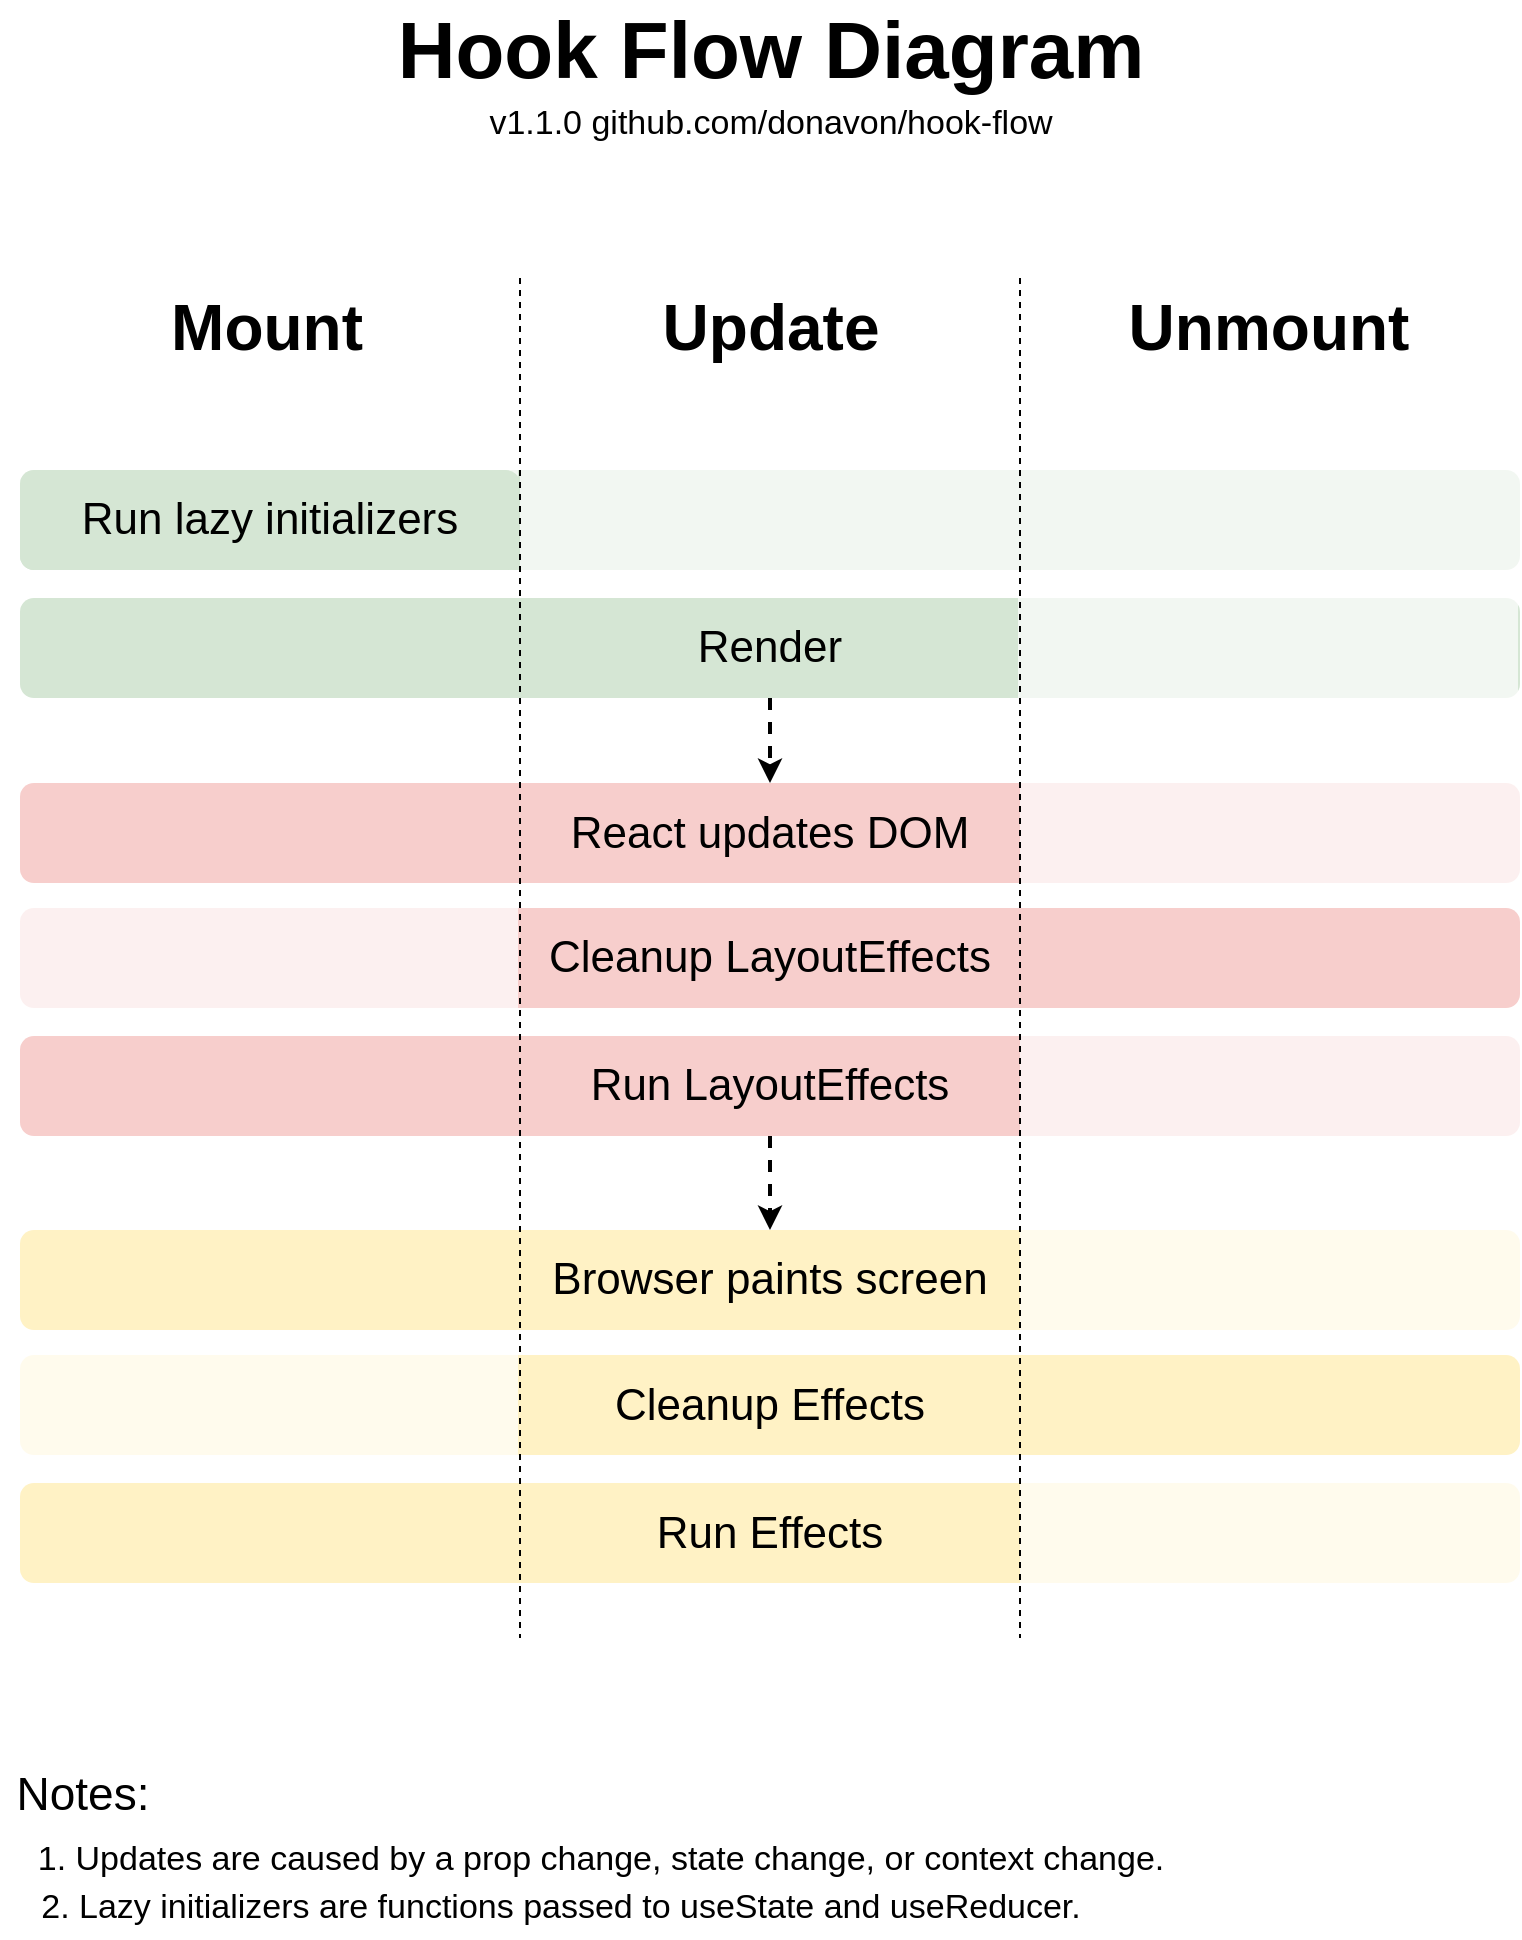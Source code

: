 <mxfile version="10.4.0" type="device"><diagram id="1f7LOVgMw23wa4iWRDQv" name="Page-1"><mxGraphModel dx="1505" dy="924" grid="1" gridSize="10" guides="1" tooltips="1" connect="1" arrows="1" fold="1" page="1" pageScale="1" pageWidth="850" pageHeight="1100" background="#FFFFFF" math="0" shadow="0"><root><mxCell id="0"/><mxCell id="1" parent="0"/><mxCell id="P9dzV_uxmLl55_uZoSnp-31" value="&lt;font size=&quot;1&quot;&gt;&lt;b style=&quot;font-size: 40px&quot;&gt;Hook Flow Diagram&lt;/b&gt;&lt;/font&gt;" style="text;html=1;resizable=0;autosize=1;align=center;verticalAlign=middle;points=[];fillColor=none;strokeColor=none;rounded=0;" parent="1" vertex="1"><mxGeometry x="230" y="50" width="390" height="30" as="geometry"/></mxCell><mxCell id="eATNRp91KAeAuzyoPof7-5" value="&lt;div style=&quot;text-align: left&quot;&gt;&lt;span&gt;2. Lazy initializers are functions passed to useState and useReducer.&lt;/span&gt;&lt;/div&gt;" style="text;html=1;resizable=0;autosize=1;align=center;verticalAlign=middle;points=[];fillColor=none;strokeColor=none;rounded=0;fontSize=17;" parent="1" vertex="1"><mxGeometry x="50" y="980" width="540" height="30" as="geometry"/></mxCell><mxCell id="wlTrHq-hXa-ltnFN4co9-39" style="edgeStyle=orthogonalEdgeStyle;rounded=0;orthogonalLoop=1;jettySize=auto;html=1;exitX=0.5;exitY=1;exitDx=0;exitDy=0;entryX=0.5;entryY=0;entryDx=0;entryDy=0;fontSize=32;dashed=1;strokeWidth=2;" edge="1" parent="1" source="eATNRp91KAeAuzyoPof7-12" target="wlTrHq-hXa-ltnFN4co9-17"><mxGeometry relative="1" as="geometry"/></mxCell><mxCell id="eATNRp91KAeAuzyoPof7-12" value="&lt;font style=&quot;font-size: 22px&quot;&gt;Render&lt;/font&gt;" style="rounded=1;whiteSpace=wrap;html=1;absoluteArcSize=1;arcSize=14;strokeWidth=2;fontSize=17;fillColor=#d5e6d4;strokeColor=none;" parent="1" vertex="1"><mxGeometry x="50" y="340" width="750" height="50" as="geometry"/></mxCell><mxCell id="eATNRp91KAeAuzyoPof7-39" value="v1.1.0 github.com/donavon/hook-flow&lt;br&gt;" style="text;html=1;resizable=0;autosize=1;align=center;verticalAlign=middle;points=[];fillColor=none;strokeColor=none;rounded=0;fontSize=17;" parent="1" vertex="1"><mxGeometry x="275" y="88" width="300" height="30" as="geometry"/></mxCell><mxCell id="wlTrHq-hXa-ltnFN4co9-2" value="&lt;div style=&quot;text-align: left&quot;&gt;&lt;span&gt;1. Updates are caused by a prop change, state change, or context change.&lt;/span&gt;&lt;/div&gt;" style="text;html=1;resizable=0;autosize=1;align=center;verticalAlign=middle;points=[];fillColor=none;strokeColor=none;rounded=0;fontSize=17;" vertex="1" parent="1"><mxGeometry x="50" y="956" width="580" height="30" as="geometry"/></mxCell><mxCell id="wlTrHq-hXa-ltnFN4co9-13" value="" style="whiteSpace=wrap;html=1;strokeColor=none;fillColor=#FFFFFF;fontSize=17;opacity=70;" vertex="1" parent="1"><mxGeometry x="549" y="334" width="250" height="61" as="geometry"/></mxCell><mxCell id="wlTrHq-hXa-ltnFN4co9-15" value="&lt;font style=&quot;font-size: 32px;&quot;&gt;Unmount&lt;/font&gt;" style="text;html=1;resizable=0;autosize=1;align=center;verticalAlign=middle;points=[];fillColor=none;strokeColor=none;rounded=0;fontSize=32;opacity=70;fontStyle=1" vertex="1" parent="1"><mxGeometry x="624" y="190" width="100" height="30" as="geometry"/></mxCell><mxCell id="wlTrHq-hXa-ltnFN4co9-16" value="&lt;font style=&quot;font-size: 32px;&quot;&gt;Mount&lt;/font&gt;" style="text;html=1;resizable=0;autosize=1;align=center;verticalAlign=middle;points=[];fillColor=none;strokeColor=none;rounded=0;fontSize=32;opacity=70;fontStyle=1" vertex="1" parent="1"><mxGeometry x="133" y="190" width="80" height="30" as="geometry"/></mxCell><mxCell id="wlTrHq-hXa-ltnFN4co9-17" value="&lt;font style=&quot;font-size: 22px&quot;&gt;React updates DOM&lt;/font&gt;" style="rounded=1;whiteSpace=wrap;html=1;absoluteArcSize=1;arcSize=14;strokeWidth=2;fontSize=17;fillColor=#f7cecc;strokeColor=none;" vertex="1" parent="1"><mxGeometry x="50" y="432.5" width="750" height="50" as="geometry"/></mxCell><mxCell id="wlTrHq-hXa-ltnFN4co9-19" value="" style="whiteSpace=wrap;html=1;strokeColor=none;fillColor=#FFFFFF;fontSize=17;opacity=70;" vertex="1" parent="1"><mxGeometry x="550" y="426.5" width="250" height="61" as="geometry"/></mxCell><mxCell id="wlTrHq-hXa-ltnFN4co9-20" value="&lt;font style=&quot;font-size: 22px&quot;&gt;Cleanup LayoutEffects&lt;/font&gt;" style="rounded=1;whiteSpace=wrap;html=1;absoluteArcSize=1;arcSize=14;strokeWidth=2;fontSize=17;fillColor=#f7cecc;strokeColor=none;" vertex="1" parent="1"><mxGeometry x="50" y="495" width="750" height="50" as="geometry"/></mxCell><mxCell id="wlTrHq-hXa-ltnFN4co9-21" value="" style="whiteSpace=wrap;html=1;strokeColor=none;fillColor=#FFFFFF;fontSize=17;opacity=70;" vertex="1" parent="1"><mxGeometry x="49" y="490" width="250" height="61" as="geometry"/></mxCell><mxCell id="wlTrHq-hXa-ltnFN4co9-41" style="edgeStyle=orthogonalEdgeStyle;rounded=0;orthogonalLoop=1;jettySize=auto;html=1;exitX=0.5;exitY=1;exitDx=0;exitDy=0;entryX=0.5;entryY=0;entryDx=0;entryDy=0;fontSize=32;dashed=1;strokeWidth=2;" edge="1" parent="1" source="wlTrHq-hXa-ltnFN4co9-23" target="wlTrHq-hXa-ltnFN4co9-30"><mxGeometry relative="1" as="geometry"/></mxCell><mxCell id="wlTrHq-hXa-ltnFN4co9-23" value="&lt;font style=&quot;font-size: 22px&quot;&gt;Run LayoutEffects&lt;/font&gt;" style="rounded=1;whiteSpace=wrap;html=1;absoluteArcSize=1;arcSize=14;strokeWidth=2;fontSize=17;fillColor=#f7cecc;strokeColor=none;" vertex="1" parent="1"><mxGeometry x="50" y="559" width="750" height="50" as="geometry"/></mxCell><mxCell id="wlTrHq-hXa-ltnFN4co9-25" value="" style="whiteSpace=wrap;html=1;strokeColor=none;fillColor=#FFFFFF;fontSize=17;opacity=70;" vertex="1" parent="1"><mxGeometry x="550" y="553" width="250" height="61" as="geometry"/></mxCell><mxCell id="wlTrHq-hXa-ltnFN4co9-26" value="" style="rounded=1;whiteSpace=wrap;html=1;absoluteArcSize=1;arcSize=14;strokeWidth=2;fontSize=17;fillColor=#D5E6D4;strokeColor=none;" vertex="1" parent="1"><mxGeometry x="50" y="276" width="750" height="50" as="geometry"/></mxCell><mxCell id="wlTrHq-hXa-ltnFN4co9-27" value="" style="whiteSpace=wrap;html=1;strokeColor=none;fillColor=#FFFFFF;fontSize=17;opacity=70;" vertex="1" parent="1"><mxGeometry x="49" y="251" width="250" height="61" as="geometry"/></mxCell><mxCell id="wlTrHq-hXa-ltnFN4co9-28" value="" style="whiteSpace=wrap;html=1;strokeColor=none;fillColor=#FFFFFF;fontSize=17;opacity=70;" vertex="1" parent="1"><mxGeometry x="300" y="269" width="500" height="61" as="geometry"/></mxCell><mxCell id="wlTrHq-hXa-ltnFN4co9-29" value="&lt;font style=&quot;font-size: 22px&quot;&gt;Run lazy initializers&lt;/font&gt;" style="rounded=1;whiteSpace=wrap;html=1;absoluteArcSize=1;arcSize=14;strokeWidth=2;fontSize=17;fillColor=#D5E6D4;strokeColor=none;" vertex="1" parent="1"><mxGeometry x="50" y="276" width="250" height="50" as="geometry"/></mxCell><mxCell id="wlTrHq-hXa-ltnFN4co9-30" value="&lt;font style=&quot;font-size: 22px&quot;&gt;Browser paints screen&lt;/font&gt;" style="rounded=1;whiteSpace=wrap;html=1;absoluteArcSize=1;arcSize=14;strokeWidth=2;fontSize=17;fillColor=#fff2c5;strokeColor=none;" vertex="1" parent="1"><mxGeometry x="50" y="656" width="750" height="50" as="geometry"/></mxCell><mxCell id="wlTrHq-hXa-ltnFN4co9-32" value="" style="whiteSpace=wrap;html=1;strokeColor=none;fillColor=#FFFFFF;fontSize=17;opacity=70;" vertex="1" parent="1"><mxGeometry x="550" y="650" width="250" height="61" as="geometry"/></mxCell><mxCell id="wlTrHq-hXa-ltnFN4co9-33" value="&lt;font style=&quot;font-size: 22px&quot;&gt;Cleanup Effects&lt;/font&gt;" style="rounded=1;whiteSpace=wrap;html=1;absoluteArcSize=1;arcSize=14;strokeWidth=2;fontSize=17;fillColor=#fff2c5;strokeColor=none;" vertex="1" parent="1"><mxGeometry x="50" y="718.5" width="750" height="50" as="geometry"/></mxCell><mxCell id="wlTrHq-hXa-ltnFN4co9-34" value="" style="whiteSpace=wrap;html=1;strokeColor=none;fillColor=#FFFFFF;fontSize=17;opacity=70;" vertex="1" parent="1"><mxGeometry x="49" y="713.5" width="250" height="61" as="geometry"/></mxCell><mxCell id="wlTrHq-hXa-ltnFN4co9-36" value="&lt;font style=&quot;font-size: 22px&quot;&gt;Run Effects&lt;/font&gt;" style="rounded=1;whiteSpace=wrap;html=1;absoluteArcSize=1;arcSize=14;strokeWidth=2;fontSize=17;fillColor=#fff2c5;strokeColor=none;" vertex="1" parent="1"><mxGeometry x="50" y="782.5" width="750" height="50" as="geometry"/></mxCell><mxCell id="wlTrHq-hXa-ltnFN4co9-37" value="" style="whiteSpace=wrap;html=1;strokeColor=none;fillColor=#FFFFFF;fontSize=17;opacity=70;" vertex="1" parent="1"><mxGeometry x="550" y="776.5" width="250" height="61" as="geometry"/></mxCell><mxCell id="wlTrHq-hXa-ltnFN4co9-42" value="" style="endArrow=none;dashed=1;html=1;fontSize=32;" edge="1" parent="1"><mxGeometry width="50" height="50" relative="1" as="geometry"><mxPoint x="300" y="180" as="sourcePoint"/><mxPoint x="300" y="860" as="targetPoint"/></mxGeometry></mxCell><mxCell id="wlTrHq-hXa-ltnFN4co9-43" value="" style="endArrow=none;dashed=1;html=1;fontSize=32;" edge="1" parent="1"><mxGeometry width="50" height="50" relative="1" as="geometry"><mxPoint x="550" y="180" as="sourcePoint"/><mxPoint x="550" y="860" as="targetPoint"/></mxGeometry></mxCell><mxCell id="wlTrHq-hXa-ltnFN4co9-44" value="&lt;font style=&quot;font-size: 32px&quot;&gt;Update&lt;/font&gt;" style="text;html=1;resizable=0;autosize=1;align=center;verticalAlign=middle;points=[];fillColor=none;strokeColor=none;rounded=0;fontSize=32;opacity=70;fontStyle=1" vertex="1" parent="1"><mxGeometry x="364.5" y="185" width="120" height="40" as="geometry"/></mxCell><mxCell id="wlTrHq-hXa-ltnFN4co9-45" value="&lt;font style=&quot;font-size: 23px&quot;&gt;Notes:&lt;/font&gt;" style="text;html=1;resizable=0;autosize=1;align=center;verticalAlign=middle;points=[];fillColor=none;strokeColor=none;rounded=0;fontSize=32;opacity=70;" vertex="1" parent="1"><mxGeometry x="40.5" y="910" width="80" height="50" as="geometry"/></mxCell></root></mxGraphModel></diagram></mxfile>